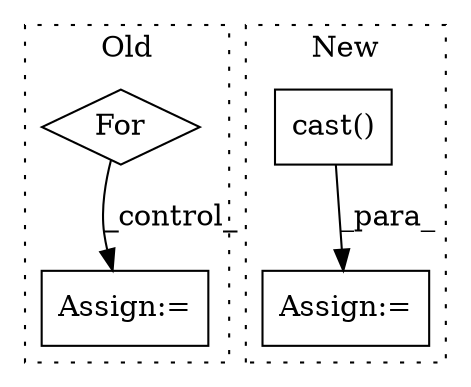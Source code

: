 digraph G {
subgraph cluster0 {
1 [label="For" a="107" s="3071,3101" l="4,14" shape="diamond"];
3 [label="Assign:=" a="68" s="3136" l="3" shape="box"];
label = "Old";
style="dotted";
}
subgraph cluster1 {
2 [label="cast()" a="75" s="5703,5743" l="9,1" shape="box"];
4 [label="Assign:=" a="68" s="5700" l="3" shape="box"];
label = "New";
style="dotted";
}
1 -> 3 [label="_control_"];
2 -> 4 [label="_para_"];
}